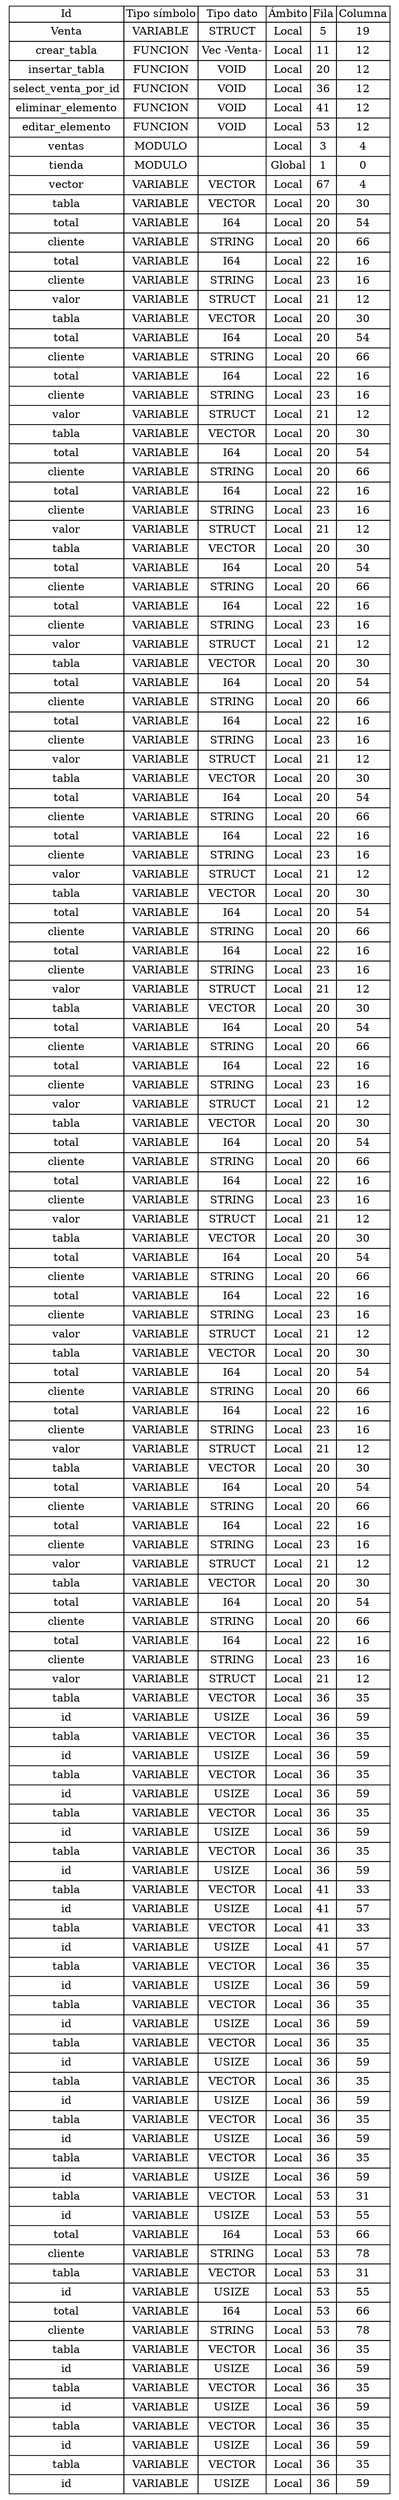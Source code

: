 
	digraph {
		tablaSimbolos [
		  shape=plaintext
		  label=<
			<table border='0' cellborder='1' color='black' cellspacing='0'>
			  <tr>
				  <td>Id</td>
				  <td>Tipo símbolo</td>
				  <td>Tipo dato</td>
				  <td>Ámbito</td>
				  <td>Fila</td>
				  <td>Columna</td>
			  </tr>
	
<tr>
<td cellpadding='4'>
Venta
</td>
<td cellpadding='4'>VARIABLE
</td>
<td cellpadding='4'>STRUCT
</td>
<td cellpadding='4'>Local
</td>
<td cellpadding='4'>
5
</td>
<td cellpadding='4'>
19
</td>
</tr>

<tr>
<td cellpadding='4'>
crear_tabla
</td>
<td cellpadding='4'>FUNCION
</td>
<td cellpadding='4'>Vec -Venta-
</td>
<td cellpadding='4'>Local
</td>
<td cellpadding='4'>
11
</td>
<td cellpadding='4'>
12
</td>
</tr>

<tr>
<td cellpadding='4'>
insertar_tabla
</td>
<td cellpadding='4'>FUNCION
</td>
<td cellpadding='4'>VOID
</td>
<td cellpadding='4'>Local
</td>
<td cellpadding='4'>
20
</td>
<td cellpadding='4'>
12
</td>
</tr>

<tr>
<td cellpadding='4'>
select_venta_por_id
</td>
<td cellpadding='4'>FUNCION
</td>
<td cellpadding='4'>VOID
</td>
<td cellpadding='4'>Local
</td>
<td cellpadding='4'>
36
</td>
<td cellpadding='4'>
12
</td>
</tr>

<tr>
<td cellpadding='4'>
eliminar_elemento
</td>
<td cellpadding='4'>FUNCION
</td>
<td cellpadding='4'>VOID
</td>
<td cellpadding='4'>Local
</td>
<td cellpadding='4'>
41
</td>
<td cellpadding='4'>
12
</td>
</tr>

<tr>
<td cellpadding='4'>
editar_elemento
</td>
<td cellpadding='4'>FUNCION
</td>
<td cellpadding='4'>VOID
</td>
<td cellpadding='4'>Local
</td>
<td cellpadding='4'>
53
</td>
<td cellpadding='4'>
12
</td>
</tr>

<tr>
<td cellpadding='4'>
ventas
</td>
<td cellpadding='4'>MODULO
</td>
<td cellpadding='4'>
</td>
<td cellpadding='4'>Local
</td>
<td cellpadding='4'>
3
</td>
<td cellpadding='4'>
4
</td>
</tr>

<tr>
<td cellpadding='4'>
tienda
</td>
<td cellpadding='4'>MODULO
</td>
<td cellpadding='4'>
</td>
<td cellpadding='4'>Global
</td>
<td cellpadding='4'>
1
</td>
<td cellpadding='4'>
0
</td>
</tr>

<tr>
<td cellpadding='4'>
vector
</td>
<td cellpadding='4'>VARIABLE
</td>
<td cellpadding='4'>VECTOR
</td>
<td cellpadding='4'>Local
</td>
<td cellpadding='4'>
67
</td>
<td cellpadding='4'>
4
</td>
</tr>

<tr>
<td cellpadding='4'>
tabla
</td>
<td cellpadding='4'>VARIABLE
</td>
<td cellpadding='4'>VECTOR
</td>
<td cellpadding='4'>Local
</td>
<td cellpadding='4'>
20
</td>
<td cellpadding='4'>
30
</td>
</tr>

<tr>
<td cellpadding='4'>
total
</td>
<td cellpadding='4'>VARIABLE
</td>
<td cellpadding='4'>I64
</td>
<td cellpadding='4'>Local
</td>
<td cellpadding='4'>
20
</td>
<td cellpadding='4'>
54
</td>
</tr>

<tr>
<td cellpadding='4'>
cliente
</td>
<td cellpadding='4'>VARIABLE
</td>
<td cellpadding='4'>STRING
</td>
<td cellpadding='4'>Local
</td>
<td cellpadding='4'>
20
</td>
<td cellpadding='4'>
66
</td>
</tr>

<tr>
<td cellpadding='4'>
total
</td>
<td cellpadding='4'>VARIABLE
</td>
<td cellpadding='4'>I64
</td>
<td cellpadding='4'>Local
</td>
<td cellpadding='4'>
22
</td>
<td cellpadding='4'>
16
</td>
</tr>

<tr>
<td cellpadding='4'>
cliente
</td>
<td cellpadding='4'>VARIABLE
</td>
<td cellpadding='4'>STRING
</td>
<td cellpadding='4'>Local
</td>
<td cellpadding='4'>
23
</td>
<td cellpadding='4'>
16
</td>
</tr>

<tr>
<td cellpadding='4'>
valor
</td>
<td cellpadding='4'>VARIABLE
</td>
<td cellpadding='4'>STRUCT
</td>
<td cellpadding='4'>Local
</td>
<td cellpadding='4'>
21
</td>
<td cellpadding='4'>
12
</td>
</tr>

<tr>
<td cellpadding='4'>
tabla
</td>
<td cellpadding='4'>VARIABLE
</td>
<td cellpadding='4'>VECTOR
</td>
<td cellpadding='4'>Local
</td>
<td cellpadding='4'>
20
</td>
<td cellpadding='4'>
30
</td>
</tr>

<tr>
<td cellpadding='4'>
total
</td>
<td cellpadding='4'>VARIABLE
</td>
<td cellpadding='4'>I64
</td>
<td cellpadding='4'>Local
</td>
<td cellpadding='4'>
20
</td>
<td cellpadding='4'>
54
</td>
</tr>

<tr>
<td cellpadding='4'>
cliente
</td>
<td cellpadding='4'>VARIABLE
</td>
<td cellpadding='4'>STRING
</td>
<td cellpadding='4'>Local
</td>
<td cellpadding='4'>
20
</td>
<td cellpadding='4'>
66
</td>
</tr>

<tr>
<td cellpadding='4'>
total
</td>
<td cellpadding='4'>VARIABLE
</td>
<td cellpadding='4'>I64
</td>
<td cellpadding='4'>Local
</td>
<td cellpadding='4'>
22
</td>
<td cellpadding='4'>
16
</td>
</tr>

<tr>
<td cellpadding='4'>
cliente
</td>
<td cellpadding='4'>VARIABLE
</td>
<td cellpadding='4'>STRING
</td>
<td cellpadding='4'>Local
</td>
<td cellpadding='4'>
23
</td>
<td cellpadding='4'>
16
</td>
</tr>

<tr>
<td cellpadding='4'>
valor
</td>
<td cellpadding='4'>VARIABLE
</td>
<td cellpadding='4'>STRUCT
</td>
<td cellpadding='4'>Local
</td>
<td cellpadding='4'>
21
</td>
<td cellpadding='4'>
12
</td>
</tr>

<tr>
<td cellpadding='4'>
tabla
</td>
<td cellpadding='4'>VARIABLE
</td>
<td cellpadding='4'>VECTOR
</td>
<td cellpadding='4'>Local
</td>
<td cellpadding='4'>
20
</td>
<td cellpadding='4'>
30
</td>
</tr>

<tr>
<td cellpadding='4'>
total
</td>
<td cellpadding='4'>VARIABLE
</td>
<td cellpadding='4'>I64
</td>
<td cellpadding='4'>Local
</td>
<td cellpadding='4'>
20
</td>
<td cellpadding='4'>
54
</td>
</tr>

<tr>
<td cellpadding='4'>
cliente
</td>
<td cellpadding='4'>VARIABLE
</td>
<td cellpadding='4'>STRING
</td>
<td cellpadding='4'>Local
</td>
<td cellpadding='4'>
20
</td>
<td cellpadding='4'>
66
</td>
</tr>

<tr>
<td cellpadding='4'>
total
</td>
<td cellpadding='4'>VARIABLE
</td>
<td cellpadding='4'>I64
</td>
<td cellpadding='4'>Local
</td>
<td cellpadding='4'>
22
</td>
<td cellpadding='4'>
16
</td>
</tr>

<tr>
<td cellpadding='4'>
cliente
</td>
<td cellpadding='4'>VARIABLE
</td>
<td cellpadding='4'>STRING
</td>
<td cellpadding='4'>Local
</td>
<td cellpadding='4'>
23
</td>
<td cellpadding='4'>
16
</td>
</tr>

<tr>
<td cellpadding='4'>
valor
</td>
<td cellpadding='4'>VARIABLE
</td>
<td cellpadding='4'>STRUCT
</td>
<td cellpadding='4'>Local
</td>
<td cellpadding='4'>
21
</td>
<td cellpadding='4'>
12
</td>
</tr>

<tr>
<td cellpadding='4'>
tabla
</td>
<td cellpadding='4'>VARIABLE
</td>
<td cellpadding='4'>VECTOR
</td>
<td cellpadding='4'>Local
</td>
<td cellpadding='4'>
20
</td>
<td cellpadding='4'>
30
</td>
</tr>

<tr>
<td cellpadding='4'>
total
</td>
<td cellpadding='4'>VARIABLE
</td>
<td cellpadding='4'>I64
</td>
<td cellpadding='4'>Local
</td>
<td cellpadding='4'>
20
</td>
<td cellpadding='4'>
54
</td>
</tr>

<tr>
<td cellpadding='4'>
cliente
</td>
<td cellpadding='4'>VARIABLE
</td>
<td cellpadding='4'>STRING
</td>
<td cellpadding='4'>Local
</td>
<td cellpadding='4'>
20
</td>
<td cellpadding='4'>
66
</td>
</tr>

<tr>
<td cellpadding='4'>
total
</td>
<td cellpadding='4'>VARIABLE
</td>
<td cellpadding='4'>I64
</td>
<td cellpadding='4'>Local
</td>
<td cellpadding='4'>
22
</td>
<td cellpadding='4'>
16
</td>
</tr>

<tr>
<td cellpadding='4'>
cliente
</td>
<td cellpadding='4'>VARIABLE
</td>
<td cellpadding='4'>STRING
</td>
<td cellpadding='4'>Local
</td>
<td cellpadding='4'>
23
</td>
<td cellpadding='4'>
16
</td>
</tr>

<tr>
<td cellpadding='4'>
valor
</td>
<td cellpadding='4'>VARIABLE
</td>
<td cellpadding='4'>STRUCT
</td>
<td cellpadding='4'>Local
</td>
<td cellpadding='4'>
21
</td>
<td cellpadding='4'>
12
</td>
</tr>

<tr>
<td cellpadding='4'>
tabla
</td>
<td cellpadding='4'>VARIABLE
</td>
<td cellpadding='4'>VECTOR
</td>
<td cellpadding='4'>Local
</td>
<td cellpadding='4'>
20
</td>
<td cellpadding='4'>
30
</td>
</tr>

<tr>
<td cellpadding='4'>
total
</td>
<td cellpadding='4'>VARIABLE
</td>
<td cellpadding='4'>I64
</td>
<td cellpadding='4'>Local
</td>
<td cellpadding='4'>
20
</td>
<td cellpadding='4'>
54
</td>
</tr>

<tr>
<td cellpadding='4'>
cliente
</td>
<td cellpadding='4'>VARIABLE
</td>
<td cellpadding='4'>STRING
</td>
<td cellpadding='4'>Local
</td>
<td cellpadding='4'>
20
</td>
<td cellpadding='4'>
66
</td>
</tr>

<tr>
<td cellpadding='4'>
total
</td>
<td cellpadding='4'>VARIABLE
</td>
<td cellpadding='4'>I64
</td>
<td cellpadding='4'>Local
</td>
<td cellpadding='4'>
22
</td>
<td cellpadding='4'>
16
</td>
</tr>

<tr>
<td cellpadding='4'>
cliente
</td>
<td cellpadding='4'>VARIABLE
</td>
<td cellpadding='4'>STRING
</td>
<td cellpadding='4'>Local
</td>
<td cellpadding='4'>
23
</td>
<td cellpadding='4'>
16
</td>
</tr>

<tr>
<td cellpadding='4'>
valor
</td>
<td cellpadding='4'>VARIABLE
</td>
<td cellpadding='4'>STRUCT
</td>
<td cellpadding='4'>Local
</td>
<td cellpadding='4'>
21
</td>
<td cellpadding='4'>
12
</td>
</tr>

<tr>
<td cellpadding='4'>
tabla
</td>
<td cellpadding='4'>VARIABLE
</td>
<td cellpadding='4'>VECTOR
</td>
<td cellpadding='4'>Local
</td>
<td cellpadding='4'>
20
</td>
<td cellpadding='4'>
30
</td>
</tr>

<tr>
<td cellpadding='4'>
total
</td>
<td cellpadding='4'>VARIABLE
</td>
<td cellpadding='4'>I64
</td>
<td cellpadding='4'>Local
</td>
<td cellpadding='4'>
20
</td>
<td cellpadding='4'>
54
</td>
</tr>

<tr>
<td cellpadding='4'>
cliente
</td>
<td cellpadding='4'>VARIABLE
</td>
<td cellpadding='4'>STRING
</td>
<td cellpadding='4'>Local
</td>
<td cellpadding='4'>
20
</td>
<td cellpadding='4'>
66
</td>
</tr>

<tr>
<td cellpadding='4'>
total
</td>
<td cellpadding='4'>VARIABLE
</td>
<td cellpadding='4'>I64
</td>
<td cellpadding='4'>Local
</td>
<td cellpadding='4'>
22
</td>
<td cellpadding='4'>
16
</td>
</tr>

<tr>
<td cellpadding='4'>
cliente
</td>
<td cellpadding='4'>VARIABLE
</td>
<td cellpadding='4'>STRING
</td>
<td cellpadding='4'>Local
</td>
<td cellpadding='4'>
23
</td>
<td cellpadding='4'>
16
</td>
</tr>

<tr>
<td cellpadding='4'>
valor
</td>
<td cellpadding='4'>VARIABLE
</td>
<td cellpadding='4'>STRUCT
</td>
<td cellpadding='4'>Local
</td>
<td cellpadding='4'>
21
</td>
<td cellpadding='4'>
12
</td>
</tr>

<tr>
<td cellpadding='4'>
tabla
</td>
<td cellpadding='4'>VARIABLE
</td>
<td cellpadding='4'>VECTOR
</td>
<td cellpadding='4'>Local
</td>
<td cellpadding='4'>
20
</td>
<td cellpadding='4'>
30
</td>
</tr>

<tr>
<td cellpadding='4'>
total
</td>
<td cellpadding='4'>VARIABLE
</td>
<td cellpadding='4'>I64
</td>
<td cellpadding='4'>Local
</td>
<td cellpadding='4'>
20
</td>
<td cellpadding='4'>
54
</td>
</tr>

<tr>
<td cellpadding='4'>
cliente
</td>
<td cellpadding='4'>VARIABLE
</td>
<td cellpadding='4'>STRING
</td>
<td cellpadding='4'>Local
</td>
<td cellpadding='4'>
20
</td>
<td cellpadding='4'>
66
</td>
</tr>

<tr>
<td cellpadding='4'>
total
</td>
<td cellpadding='4'>VARIABLE
</td>
<td cellpadding='4'>I64
</td>
<td cellpadding='4'>Local
</td>
<td cellpadding='4'>
22
</td>
<td cellpadding='4'>
16
</td>
</tr>

<tr>
<td cellpadding='4'>
cliente
</td>
<td cellpadding='4'>VARIABLE
</td>
<td cellpadding='4'>STRING
</td>
<td cellpadding='4'>Local
</td>
<td cellpadding='4'>
23
</td>
<td cellpadding='4'>
16
</td>
</tr>

<tr>
<td cellpadding='4'>
valor
</td>
<td cellpadding='4'>VARIABLE
</td>
<td cellpadding='4'>STRUCT
</td>
<td cellpadding='4'>Local
</td>
<td cellpadding='4'>
21
</td>
<td cellpadding='4'>
12
</td>
</tr>

<tr>
<td cellpadding='4'>
tabla
</td>
<td cellpadding='4'>VARIABLE
</td>
<td cellpadding='4'>VECTOR
</td>
<td cellpadding='4'>Local
</td>
<td cellpadding='4'>
20
</td>
<td cellpadding='4'>
30
</td>
</tr>

<tr>
<td cellpadding='4'>
total
</td>
<td cellpadding='4'>VARIABLE
</td>
<td cellpadding='4'>I64
</td>
<td cellpadding='4'>Local
</td>
<td cellpadding='4'>
20
</td>
<td cellpadding='4'>
54
</td>
</tr>

<tr>
<td cellpadding='4'>
cliente
</td>
<td cellpadding='4'>VARIABLE
</td>
<td cellpadding='4'>STRING
</td>
<td cellpadding='4'>Local
</td>
<td cellpadding='4'>
20
</td>
<td cellpadding='4'>
66
</td>
</tr>

<tr>
<td cellpadding='4'>
total
</td>
<td cellpadding='4'>VARIABLE
</td>
<td cellpadding='4'>I64
</td>
<td cellpadding='4'>Local
</td>
<td cellpadding='4'>
22
</td>
<td cellpadding='4'>
16
</td>
</tr>

<tr>
<td cellpadding='4'>
cliente
</td>
<td cellpadding='4'>VARIABLE
</td>
<td cellpadding='4'>STRING
</td>
<td cellpadding='4'>Local
</td>
<td cellpadding='4'>
23
</td>
<td cellpadding='4'>
16
</td>
</tr>

<tr>
<td cellpadding='4'>
valor
</td>
<td cellpadding='4'>VARIABLE
</td>
<td cellpadding='4'>STRUCT
</td>
<td cellpadding='4'>Local
</td>
<td cellpadding='4'>
21
</td>
<td cellpadding='4'>
12
</td>
</tr>

<tr>
<td cellpadding='4'>
tabla
</td>
<td cellpadding='4'>VARIABLE
</td>
<td cellpadding='4'>VECTOR
</td>
<td cellpadding='4'>Local
</td>
<td cellpadding='4'>
20
</td>
<td cellpadding='4'>
30
</td>
</tr>

<tr>
<td cellpadding='4'>
total
</td>
<td cellpadding='4'>VARIABLE
</td>
<td cellpadding='4'>I64
</td>
<td cellpadding='4'>Local
</td>
<td cellpadding='4'>
20
</td>
<td cellpadding='4'>
54
</td>
</tr>

<tr>
<td cellpadding='4'>
cliente
</td>
<td cellpadding='4'>VARIABLE
</td>
<td cellpadding='4'>STRING
</td>
<td cellpadding='4'>Local
</td>
<td cellpadding='4'>
20
</td>
<td cellpadding='4'>
66
</td>
</tr>

<tr>
<td cellpadding='4'>
total
</td>
<td cellpadding='4'>VARIABLE
</td>
<td cellpadding='4'>I64
</td>
<td cellpadding='4'>Local
</td>
<td cellpadding='4'>
22
</td>
<td cellpadding='4'>
16
</td>
</tr>

<tr>
<td cellpadding='4'>
cliente
</td>
<td cellpadding='4'>VARIABLE
</td>
<td cellpadding='4'>STRING
</td>
<td cellpadding='4'>Local
</td>
<td cellpadding='4'>
23
</td>
<td cellpadding='4'>
16
</td>
</tr>

<tr>
<td cellpadding='4'>
valor
</td>
<td cellpadding='4'>VARIABLE
</td>
<td cellpadding='4'>STRUCT
</td>
<td cellpadding='4'>Local
</td>
<td cellpadding='4'>
21
</td>
<td cellpadding='4'>
12
</td>
</tr>

<tr>
<td cellpadding='4'>
tabla
</td>
<td cellpadding='4'>VARIABLE
</td>
<td cellpadding='4'>VECTOR
</td>
<td cellpadding='4'>Local
</td>
<td cellpadding='4'>
20
</td>
<td cellpadding='4'>
30
</td>
</tr>

<tr>
<td cellpadding='4'>
total
</td>
<td cellpadding='4'>VARIABLE
</td>
<td cellpadding='4'>I64
</td>
<td cellpadding='4'>Local
</td>
<td cellpadding='4'>
20
</td>
<td cellpadding='4'>
54
</td>
</tr>

<tr>
<td cellpadding='4'>
cliente
</td>
<td cellpadding='4'>VARIABLE
</td>
<td cellpadding='4'>STRING
</td>
<td cellpadding='4'>Local
</td>
<td cellpadding='4'>
20
</td>
<td cellpadding='4'>
66
</td>
</tr>

<tr>
<td cellpadding='4'>
total
</td>
<td cellpadding='4'>VARIABLE
</td>
<td cellpadding='4'>I64
</td>
<td cellpadding='4'>Local
</td>
<td cellpadding='4'>
22
</td>
<td cellpadding='4'>
16
</td>
</tr>

<tr>
<td cellpadding='4'>
cliente
</td>
<td cellpadding='4'>VARIABLE
</td>
<td cellpadding='4'>STRING
</td>
<td cellpadding='4'>Local
</td>
<td cellpadding='4'>
23
</td>
<td cellpadding='4'>
16
</td>
</tr>

<tr>
<td cellpadding='4'>
valor
</td>
<td cellpadding='4'>VARIABLE
</td>
<td cellpadding='4'>STRUCT
</td>
<td cellpadding='4'>Local
</td>
<td cellpadding='4'>
21
</td>
<td cellpadding='4'>
12
</td>
</tr>

<tr>
<td cellpadding='4'>
tabla
</td>
<td cellpadding='4'>VARIABLE
</td>
<td cellpadding='4'>VECTOR
</td>
<td cellpadding='4'>Local
</td>
<td cellpadding='4'>
20
</td>
<td cellpadding='4'>
30
</td>
</tr>

<tr>
<td cellpadding='4'>
total
</td>
<td cellpadding='4'>VARIABLE
</td>
<td cellpadding='4'>I64
</td>
<td cellpadding='4'>Local
</td>
<td cellpadding='4'>
20
</td>
<td cellpadding='4'>
54
</td>
</tr>

<tr>
<td cellpadding='4'>
cliente
</td>
<td cellpadding='4'>VARIABLE
</td>
<td cellpadding='4'>STRING
</td>
<td cellpadding='4'>Local
</td>
<td cellpadding='4'>
20
</td>
<td cellpadding='4'>
66
</td>
</tr>

<tr>
<td cellpadding='4'>
total
</td>
<td cellpadding='4'>VARIABLE
</td>
<td cellpadding='4'>I64
</td>
<td cellpadding='4'>Local
</td>
<td cellpadding='4'>
22
</td>
<td cellpadding='4'>
16
</td>
</tr>

<tr>
<td cellpadding='4'>
cliente
</td>
<td cellpadding='4'>VARIABLE
</td>
<td cellpadding='4'>STRING
</td>
<td cellpadding='4'>Local
</td>
<td cellpadding='4'>
23
</td>
<td cellpadding='4'>
16
</td>
</tr>

<tr>
<td cellpadding='4'>
valor
</td>
<td cellpadding='4'>VARIABLE
</td>
<td cellpadding='4'>STRUCT
</td>
<td cellpadding='4'>Local
</td>
<td cellpadding='4'>
21
</td>
<td cellpadding='4'>
12
</td>
</tr>

<tr>
<td cellpadding='4'>
tabla
</td>
<td cellpadding='4'>VARIABLE
</td>
<td cellpadding='4'>VECTOR
</td>
<td cellpadding='4'>Local
</td>
<td cellpadding='4'>
20
</td>
<td cellpadding='4'>
30
</td>
</tr>

<tr>
<td cellpadding='4'>
total
</td>
<td cellpadding='4'>VARIABLE
</td>
<td cellpadding='4'>I64
</td>
<td cellpadding='4'>Local
</td>
<td cellpadding='4'>
20
</td>
<td cellpadding='4'>
54
</td>
</tr>

<tr>
<td cellpadding='4'>
cliente
</td>
<td cellpadding='4'>VARIABLE
</td>
<td cellpadding='4'>STRING
</td>
<td cellpadding='4'>Local
</td>
<td cellpadding='4'>
20
</td>
<td cellpadding='4'>
66
</td>
</tr>

<tr>
<td cellpadding='4'>
total
</td>
<td cellpadding='4'>VARIABLE
</td>
<td cellpadding='4'>I64
</td>
<td cellpadding='4'>Local
</td>
<td cellpadding='4'>
22
</td>
<td cellpadding='4'>
16
</td>
</tr>

<tr>
<td cellpadding='4'>
cliente
</td>
<td cellpadding='4'>VARIABLE
</td>
<td cellpadding='4'>STRING
</td>
<td cellpadding='4'>Local
</td>
<td cellpadding='4'>
23
</td>
<td cellpadding='4'>
16
</td>
</tr>

<tr>
<td cellpadding='4'>
valor
</td>
<td cellpadding='4'>VARIABLE
</td>
<td cellpadding='4'>STRUCT
</td>
<td cellpadding='4'>Local
</td>
<td cellpadding='4'>
21
</td>
<td cellpadding='4'>
12
</td>
</tr>

<tr>
<td cellpadding='4'>
tabla
</td>
<td cellpadding='4'>VARIABLE
</td>
<td cellpadding='4'>VECTOR
</td>
<td cellpadding='4'>Local
</td>
<td cellpadding='4'>
20
</td>
<td cellpadding='4'>
30
</td>
</tr>

<tr>
<td cellpadding='4'>
total
</td>
<td cellpadding='4'>VARIABLE
</td>
<td cellpadding='4'>I64
</td>
<td cellpadding='4'>Local
</td>
<td cellpadding='4'>
20
</td>
<td cellpadding='4'>
54
</td>
</tr>

<tr>
<td cellpadding='4'>
cliente
</td>
<td cellpadding='4'>VARIABLE
</td>
<td cellpadding='4'>STRING
</td>
<td cellpadding='4'>Local
</td>
<td cellpadding='4'>
20
</td>
<td cellpadding='4'>
66
</td>
</tr>

<tr>
<td cellpadding='4'>
total
</td>
<td cellpadding='4'>VARIABLE
</td>
<td cellpadding='4'>I64
</td>
<td cellpadding='4'>Local
</td>
<td cellpadding='4'>
22
</td>
<td cellpadding='4'>
16
</td>
</tr>

<tr>
<td cellpadding='4'>
cliente
</td>
<td cellpadding='4'>VARIABLE
</td>
<td cellpadding='4'>STRING
</td>
<td cellpadding='4'>Local
</td>
<td cellpadding='4'>
23
</td>
<td cellpadding='4'>
16
</td>
</tr>

<tr>
<td cellpadding='4'>
valor
</td>
<td cellpadding='4'>VARIABLE
</td>
<td cellpadding='4'>STRUCT
</td>
<td cellpadding='4'>Local
</td>
<td cellpadding='4'>
21
</td>
<td cellpadding='4'>
12
</td>
</tr>

<tr>
<td cellpadding='4'>
tabla
</td>
<td cellpadding='4'>VARIABLE
</td>
<td cellpadding='4'>VECTOR
</td>
<td cellpadding='4'>Local
</td>
<td cellpadding='4'>
36
</td>
<td cellpadding='4'>
35
</td>
</tr>

<tr>
<td cellpadding='4'>
id
</td>
<td cellpadding='4'>VARIABLE
</td>
<td cellpadding='4'>USIZE
</td>
<td cellpadding='4'>Local
</td>
<td cellpadding='4'>
36
</td>
<td cellpadding='4'>
59
</td>
</tr>

<tr>
<td cellpadding='4'>
tabla
</td>
<td cellpadding='4'>VARIABLE
</td>
<td cellpadding='4'>VECTOR
</td>
<td cellpadding='4'>Local
</td>
<td cellpadding='4'>
36
</td>
<td cellpadding='4'>
35
</td>
</tr>

<tr>
<td cellpadding='4'>
id
</td>
<td cellpadding='4'>VARIABLE
</td>
<td cellpadding='4'>USIZE
</td>
<td cellpadding='4'>Local
</td>
<td cellpadding='4'>
36
</td>
<td cellpadding='4'>
59
</td>
</tr>

<tr>
<td cellpadding='4'>
tabla
</td>
<td cellpadding='4'>VARIABLE
</td>
<td cellpadding='4'>VECTOR
</td>
<td cellpadding='4'>Local
</td>
<td cellpadding='4'>
36
</td>
<td cellpadding='4'>
35
</td>
</tr>

<tr>
<td cellpadding='4'>
id
</td>
<td cellpadding='4'>VARIABLE
</td>
<td cellpadding='4'>USIZE
</td>
<td cellpadding='4'>Local
</td>
<td cellpadding='4'>
36
</td>
<td cellpadding='4'>
59
</td>
</tr>

<tr>
<td cellpadding='4'>
tabla
</td>
<td cellpadding='4'>VARIABLE
</td>
<td cellpadding='4'>VECTOR
</td>
<td cellpadding='4'>Local
</td>
<td cellpadding='4'>
36
</td>
<td cellpadding='4'>
35
</td>
</tr>

<tr>
<td cellpadding='4'>
id
</td>
<td cellpadding='4'>VARIABLE
</td>
<td cellpadding='4'>USIZE
</td>
<td cellpadding='4'>Local
</td>
<td cellpadding='4'>
36
</td>
<td cellpadding='4'>
59
</td>
</tr>

<tr>
<td cellpadding='4'>
tabla
</td>
<td cellpadding='4'>VARIABLE
</td>
<td cellpadding='4'>VECTOR
</td>
<td cellpadding='4'>Local
</td>
<td cellpadding='4'>
36
</td>
<td cellpadding='4'>
35
</td>
</tr>

<tr>
<td cellpadding='4'>
id
</td>
<td cellpadding='4'>VARIABLE
</td>
<td cellpadding='4'>USIZE
</td>
<td cellpadding='4'>Local
</td>
<td cellpadding='4'>
36
</td>
<td cellpadding='4'>
59
</td>
</tr>

<tr>
<td cellpadding='4'>
tabla
</td>
<td cellpadding='4'>VARIABLE
</td>
<td cellpadding='4'>VECTOR
</td>
<td cellpadding='4'>Local
</td>
<td cellpadding='4'>
41
</td>
<td cellpadding='4'>
33
</td>
</tr>

<tr>
<td cellpadding='4'>
id
</td>
<td cellpadding='4'>VARIABLE
</td>
<td cellpadding='4'>USIZE
</td>
<td cellpadding='4'>Local
</td>
<td cellpadding='4'>
41
</td>
<td cellpadding='4'>
57
</td>
</tr>

<tr>
<td cellpadding='4'>
tabla
</td>
<td cellpadding='4'>VARIABLE
</td>
<td cellpadding='4'>VECTOR
</td>
<td cellpadding='4'>Local
</td>
<td cellpadding='4'>
41
</td>
<td cellpadding='4'>
33
</td>
</tr>

<tr>
<td cellpadding='4'>
id
</td>
<td cellpadding='4'>VARIABLE
</td>
<td cellpadding='4'>USIZE
</td>
<td cellpadding='4'>Local
</td>
<td cellpadding='4'>
41
</td>
<td cellpadding='4'>
57
</td>
</tr>

<tr>
<td cellpadding='4'>
tabla
</td>
<td cellpadding='4'>VARIABLE
</td>
<td cellpadding='4'>VECTOR
</td>
<td cellpadding='4'>Local
</td>
<td cellpadding='4'>
36
</td>
<td cellpadding='4'>
35
</td>
</tr>

<tr>
<td cellpadding='4'>
id
</td>
<td cellpadding='4'>VARIABLE
</td>
<td cellpadding='4'>USIZE
</td>
<td cellpadding='4'>Local
</td>
<td cellpadding='4'>
36
</td>
<td cellpadding='4'>
59
</td>
</tr>

<tr>
<td cellpadding='4'>
tabla
</td>
<td cellpadding='4'>VARIABLE
</td>
<td cellpadding='4'>VECTOR
</td>
<td cellpadding='4'>Local
</td>
<td cellpadding='4'>
36
</td>
<td cellpadding='4'>
35
</td>
</tr>

<tr>
<td cellpadding='4'>
id
</td>
<td cellpadding='4'>VARIABLE
</td>
<td cellpadding='4'>USIZE
</td>
<td cellpadding='4'>Local
</td>
<td cellpadding='4'>
36
</td>
<td cellpadding='4'>
59
</td>
</tr>

<tr>
<td cellpadding='4'>
tabla
</td>
<td cellpadding='4'>VARIABLE
</td>
<td cellpadding='4'>VECTOR
</td>
<td cellpadding='4'>Local
</td>
<td cellpadding='4'>
36
</td>
<td cellpadding='4'>
35
</td>
</tr>

<tr>
<td cellpadding='4'>
id
</td>
<td cellpadding='4'>VARIABLE
</td>
<td cellpadding='4'>USIZE
</td>
<td cellpadding='4'>Local
</td>
<td cellpadding='4'>
36
</td>
<td cellpadding='4'>
59
</td>
</tr>

<tr>
<td cellpadding='4'>
tabla
</td>
<td cellpadding='4'>VARIABLE
</td>
<td cellpadding='4'>VECTOR
</td>
<td cellpadding='4'>Local
</td>
<td cellpadding='4'>
36
</td>
<td cellpadding='4'>
35
</td>
</tr>

<tr>
<td cellpadding='4'>
id
</td>
<td cellpadding='4'>VARIABLE
</td>
<td cellpadding='4'>USIZE
</td>
<td cellpadding='4'>Local
</td>
<td cellpadding='4'>
36
</td>
<td cellpadding='4'>
59
</td>
</tr>

<tr>
<td cellpadding='4'>
tabla
</td>
<td cellpadding='4'>VARIABLE
</td>
<td cellpadding='4'>VECTOR
</td>
<td cellpadding='4'>Local
</td>
<td cellpadding='4'>
36
</td>
<td cellpadding='4'>
35
</td>
</tr>

<tr>
<td cellpadding='4'>
id
</td>
<td cellpadding='4'>VARIABLE
</td>
<td cellpadding='4'>USIZE
</td>
<td cellpadding='4'>Local
</td>
<td cellpadding='4'>
36
</td>
<td cellpadding='4'>
59
</td>
</tr>

<tr>
<td cellpadding='4'>
tabla
</td>
<td cellpadding='4'>VARIABLE
</td>
<td cellpadding='4'>VECTOR
</td>
<td cellpadding='4'>Local
</td>
<td cellpadding='4'>
36
</td>
<td cellpadding='4'>
35
</td>
</tr>

<tr>
<td cellpadding='4'>
id
</td>
<td cellpadding='4'>VARIABLE
</td>
<td cellpadding='4'>USIZE
</td>
<td cellpadding='4'>Local
</td>
<td cellpadding='4'>
36
</td>
<td cellpadding='4'>
59
</td>
</tr>

<tr>
<td cellpadding='4'>
tabla
</td>
<td cellpadding='4'>VARIABLE
</td>
<td cellpadding='4'>VECTOR
</td>
<td cellpadding='4'>Local
</td>
<td cellpadding='4'>
53
</td>
<td cellpadding='4'>
31
</td>
</tr>

<tr>
<td cellpadding='4'>
id
</td>
<td cellpadding='4'>VARIABLE
</td>
<td cellpadding='4'>USIZE
</td>
<td cellpadding='4'>Local
</td>
<td cellpadding='4'>
53
</td>
<td cellpadding='4'>
55
</td>
</tr>

<tr>
<td cellpadding='4'>
total
</td>
<td cellpadding='4'>VARIABLE
</td>
<td cellpadding='4'>I64
</td>
<td cellpadding='4'>Local
</td>
<td cellpadding='4'>
53
</td>
<td cellpadding='4'>
66
</td>
</tr>

<tr>
<td cellpadding='4'>
cliente
</td>
<td cellpadding='4'>VARIABLE
</td>
<td cellpadding='4'>STRING
</td>
<td cellpadding='4'>Local
</td>
<td cellpadding='4'>
53
</td>
<td cellpadding='4'>
78
</td>
</tr>

<tr>
<td cellpadding='4'>
tabla
</td>
<td cellpadding='4'>VARIABLE
</td>
<td cellpadding='4'>VECTOR
</td>
<td cellpadding='4'>Local
</td>
<td cellpadding='4'>
53
</td>
<td cellpadding='4'>
31
</td>
</tr>

<tr>
<td cellpadding='4'>
id
</td>
<td cellpadding='4'>VARIABLE
</td>
<td cellpadding='4'>USIZE
</td>
<td cellpadding='4'>Local
</td>
<td cellpadding='4'>
53
</td>
<td cellpadding='4'>
55
</td>
</tr>

<tr>
<td cellpadding='4'>
total
</td>
<td cellpadding='4'>VARIABLE
</td>
<td cellpadding='4'>I64
</td>
<td cellpadding='4'>Local
</td>
<td cellpadding='4'>
53
</td>
<td cellpadding='4'>
66
</td>
</tr>

<tr>
<td cellpadding='4'>
cliente
</td>
<td cellpadding='4'>VARIABLE
</td>
<td cellpadding='4'>STRING
</td>
<td cellpadding='4'>Local
</td>
<td cellpadding='4'>
53
</td>
<td cellpadding='4'>
78
</td>
</tr>

<tr>
<td cellpadding='4'>
tabla
</td>
<td cellpadding='4'>VARIABLE
</td>
<td cellpadding='4'>VECTOR
</td>
<td cellpadding='4'>Local
</td>
<td cellpadding='4'>
36
</td>
<td cellpadding='4'>
35
</td>
</tr>

<tr>
<td cellpadding='4'>
id
</td>
<td cellpadding='4'>VARIABLE
</td>
<td cellpadding='4'>USIZE
</td>
<td cellpadding='4'>Local
</td>
<td cellpadding='4'>
36
</td>
<td cellpadding='4'>
59
</td>
</tr>

<tr>
<td cellpadding='4'>
tabla
</td>
<td cellpadding='4'>VARIABLE
</td>
<td cellpadding='4'>VECTOR
</td>
<td cellpadding='4'>Local
</td>
<td cellpadding='4'>
36
</td>
<td cellpadding='4'>
35
</td>
</tr>

<tr>
<td cellpadding='4'>
id
</td>
<td cellpadding='4'>VARIABLE
</td>
<td cellpadding='4'>USIZE
</td>
<td cellpadding='4'>Local
</td>
<td cellpadding='4'>
36
</td>
<td cellpadding='4'>
59
</td>
</tr>

<tr>
<td cellpadding='4'>
tabla
</td>
<td cellpadding='4'>VARIABLE
</td>
<td cellpadding='4'>VECTOR
</td>
<td cellpadding='4'>Local
</td>
<td cellpadding='4'>
36
</td>
<td cellpadding='4'>
35
</td>
</tr>

<tr>
<td cellpadding='4'>
id
</td>
<td cellpadding='4'>VARIABLE
</td>
<td cellpadding='4'>USIZE
</td>
<td cellpadding='4'>Local
</td>
<td cellpadding='4'>
36
</td>
<td cellpadding='4'>
59
</td>
</tr>

<tr>
<td cellpadding='4'>
tabla
</td>
<td cellpadding='4'>VARIABLE
</td>
<td cellpadding='4'>VECTOR
</td>
<td cellpadding='4'>Local
</td>
<td cellpadding='4'>
36
</td>
<td cellpadding='4'>
35
</td>
</tr>

<tr>
<td cellpadding='4'>
id
</td>
<td cellpadding='4'>VARIABLE
</td>
<td cellpadding='4'>USIZE
</td>
<td cellpadding='4'>Local
</td>
<td cellpadding='4'>
36
</td>
<td cellpadding='4'>
59
</td>
</tr>

		</table>
		>];
	}
	